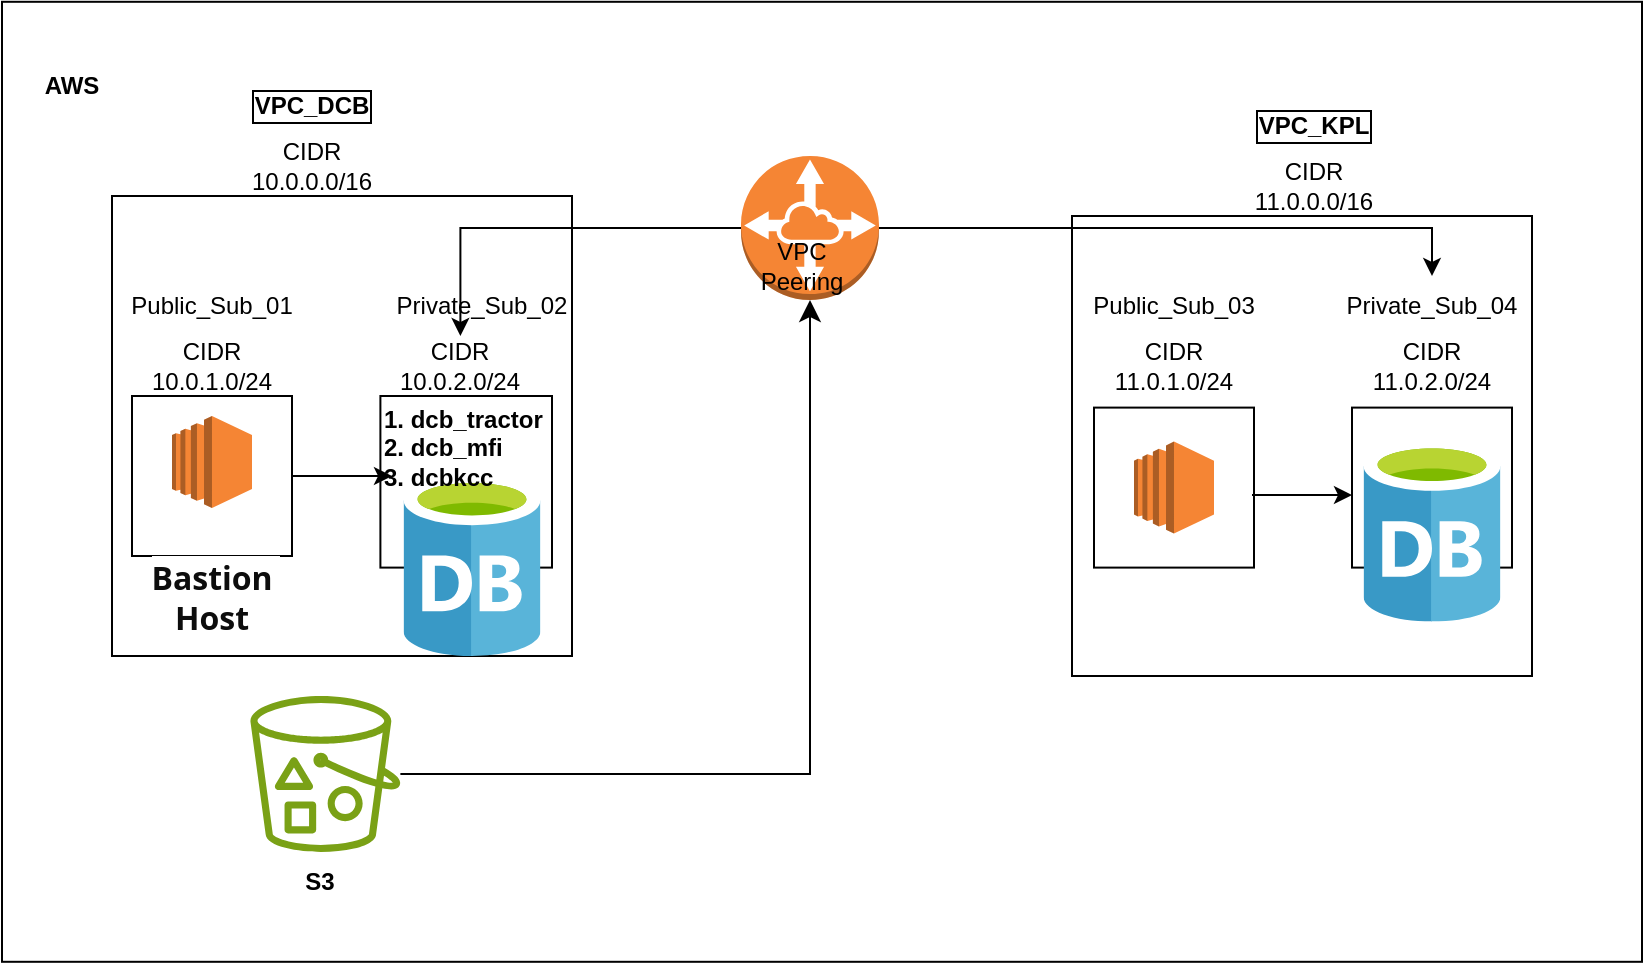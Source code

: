 <mxfile version="24.0.1" type="github">
  <diagram name="Page-1" id="IBPvxLv83GTxg_9n_9WU">
    <mxGraphModel dx="1050" dy="1657" grid="1" gridSize="10" guides="1" tooltips="1" connect="1" arrows="1" fold="1" page="1" pageScale="1" pageWidth="850" pageHeight="1100" math="0" shadow="0">
      <root>
        <mxCell id="0" />
        <mxCell id="1" parent="0" />
        <mxCell id="m0E7zJEo_Vb_Z7S2xzdE-9" value="" style="whiteSpace=wrap;html=1;" vertex="1" parent="1">
          <mxGeometry x="15" y="-47.1" width="820" height="480" as="geometry" />
        </mxCell>
        <mxCell id="m0E7zJEo_Vb_Z7S2xzdE-2" value="" style="whiteSpace=wrap;html=1;aspect=fixed;" vertex="1" parent="1">
          <mxGeometry x="550" y="60" width="230" height="230" as="geometry" />
        </mxCell>
        <object label="" id="m0E7zJEo_Vb_Z7S2xzdE-1">
          <mxCell style="whiteSpace=wrap;html=1;aspect=fixed;" vertex="1" parent="1">
            <mxGeometry x="70" y="50" width="230" height="230" as="geometry" />
          </mxCell>
        </object>
        <mxCell id="m0E7zJEo_Vb_Z7S2xzdE-11" value="&lt;b&gt;AWS&lt;/b&gt;" style="text;strokeColor=none;align=center;fillColor=none;html=1;verticalAlign=middle;whiteSpace=wrap;rounded=0;" vertex="1" parent="1">
          <mxGeometry x="20" y="-20" width="60" height="30" as="geometry" />
        </mxCell>
        <mxCell id="m0E7zJEo_Vb_Z7S2xzdE-12" value="VPC_DCB" style="text;strokeColor=none;align=center;fillColor=none;html=1;verticalAlign=middle;whiteSpace=wrap;rounded=0;fontStyle=1;labelBorderColor=default;" vertex="1" parent="1">
          <mxGeometry x="140" y="-10" width="60" height="30" as="geometry" />
        </mxCell>
        <mxCell id="m0E7zJEo_Vb_Z7S2xzdE-13" value="VPC_KPL" style="text;strokeColor=none;align=center;fillColor=none;html=1;verticalAlign=middle;whiteSpace=wrap;rounded=0;fontStyle=1;labelBorderColor=default;" vertex="1" parent="1">
          <mxGeometry x="641" width="60" height="30" as="geometry" />
        </mxCell>
        <mxCell id="m0E7zJEo_Vb_Z7S2xzdE-14" value="" style="whiteSpace=wrap;html=1;aspect=fixed;" vertex="1" parent="1">
          <mxGeometry x="80" y="150" width="80" height="80" as="geometry" />
        </mxCell>
        <mxCell id="m0E7zJEo_Vb_Z7S2xzdE-26" value="" style="edgeStyle=orthogonalEdgeStyle;rounded=0;orthogonalLoop=1;jettySize=auto;html=1;" edge="1" parent="1" source="m0E7zJEo_Vb_Z7S2xzdE-15" target="m0E7zJEo_Vb_Z7S2xzdE-25">
          <mxGeometry relative="1" as="geometry" />
        </mxCell>
        <mxCell id="m0E7zJEo_Vb_Z7S2xzdE-15" value="" style="whiteSpace=wrap;html=1;aspect=fixed;" vertex="1" parent="1">
          <mxGeometry x="204.2" y="150" width="85.8" height="85.8" as="geometry" />
        </mxCell>
        <mxCell id="m0E7zJEo_Vb_Z7S2xzdE-16" value="Public_Sub_01" style="text;strokeColor=none;align=center;fillColor=none;html=1;verticalAlign=middle;whiteSpace=wrap;rounded=0;" vertex="1" parent="1">
          <mxGeometry x="90" y="90" width="60" height="30" as="geometry" />
        </mxCell>
        <mxCell id="m0E7zJEo_Vb_Z7S2xzdE-17" value="Private_Sub_02" style="text;strokeColor=none;align=center;fillColor=none;html=1;verticalAlign=middle;whiteSpace=wrap;rounded=0;" vertex="1" parent="1">
          <mxGeometry x="220" y="90" width="70" height="30" as="geometry" />
        </mxCell>
        <mxCell id="m0E7zJEo_Vb_Z7S2xzdE-18" value="" style="whiteSpace=wrap;html=1;aspect=fixed;" vertex="1" parent="1">
          <mxGeometry x="561" y="155.8" width="80" height="80" as="geometry" />
        </mxCell>
        <mxCell id="m0E7zJEo_Vb_Z7S2xzdE-19" value="Public_Sub_03" style="text;strokeColor=none;align=center;fillColor=none;html=1;verticalAlign=middle;whiteSpace=wrap;rounded=0;" vertex="1" parent="1">
          <mxGeometry x="571" y="90" width="60" height="30" as="geometry" />
        </mxCell>
        <mxCell id="m0E7zJEo_Vb_Z7S2xzdE-20" value="" style="whiteSpace=wrap;html=1;aspect=fixed;" vertex="1" parent="1">
          <mxGeometry x="690" y="155.8" width="80" height="80" as="geometry" />
        </mxCell>
        <mxCell id="m0E7zJEo_Vb_Z7S2xzdE-21" value="Private_Sub_04" style="text;strokeColor=none;align=center;fillColor=none;html=1;verticalAlign=middle;whiteSpace=wrap;rounded=0;" vertex="1" parent="1">
          <mxGeometry x="700" y="90" width="60" height="30" as="geometry" />
        </mxCell>
        <mxCell id="m0E7zJEo_Vb_Z7S2xzdE-22" value="" style="sketch=0;outlineConnect=0;fontColor=#232F3E;gradientColor=none;fillColor=#7AA116;strokeColor=none;dashed=0;verticalLabelPosition=bottom;verticalAlign=top;align=center;html=1;fontSize=12;fontStyle=0;aspect=fixed;pointerEvents=1;shape=mxgraph.aws4.bucket_with_objects;" vertex="1" parent="1">
          <mxGeometry x="139.2" y="300" width="75" height="78" as="geometry" />
        </mxCell>
        <mxCell id="m0E7zJEo_Vb_Z7S2xzdE-25" value="" style="image;sketch=0;aspect=fixed;html=1;points=[];align=center;fontSize=12;image=img/lib/mscae/Database_General.svg;" vertex="1" parent="1">
          <mxGeometry x="215.8" y="190" width="68.4" height="90" as="geometry" />
        </mxCell>
        <mxCell id="m0E7zJEo_Vb_Z7S2xzdE-27" value="&lt;b&gt;1. dcb_tractor&lt;/b&gt;&lt;div&gt;&lt;b&gt;2.&amp;nbsp;dcb_mfi&lt;/b&gt;&lt;/div&gt;&lt;div&gt;&lt;b&gt;3.&amp;nbsp;dcbkcc&lt;/b&gt;&lt;/div&gt;&lt;div&gt;&lt;br&gt;&lt;/div&gt;" style="text;strokeColor=none;align=left;fillColor=none;html=1;verticalAlign=middle;whiteSpace=wrap;rounded=0;" vertex="1" parent="1">
          <mxGeometry x="204.2" y="153" width="95.8" height="60" as="geometry" />
        </mxCell>
        <mxCell id="m0E7zJEo_Vb_Z7S2xzdE-28" value="" style="outlineConnect=0;dashed=0;verticalLabelPosition=bottom;verticalAlign=top;align=center;html=1;shape=mxgraph.aws3.ec2;fillColor=#F58534;gradientColor=none;" vertex="1" parent="1">
          <mxGeometry x="100" y="160" width="40" height="46" as="geometry" />
        </mxCell>
        <mxCell id="m0E7zJEo_Vb_Z7S2xzdE-29" value="" style="endArrow=classic;html=1;rounded=0;exitX=1;exitY=0.5;exitDx=0;exitDy=0;" edge="1" parent="1" source="m0E7zJEo_Vb_Z7S2xzdE-14">
          <mxGeometry width="50" height="50" relative="1" as="geometry">
            <mxPoint x="450" y="200" as="sourcePoint" />
            <mxPoint x="210" y="190" as="targetPoint" />
          </mxGeometry>
        </mxCell>
        <mxCell id="m0E7zJEo_Vb_Z7S2xzdE-34" value="" style="edgeStyle=orthogonalEdgeStyle;rounded=0;orthogonalLoop=1;jettySize=auto;html=1;entryX=0.5;entryY=0;entryDx=0;entryDy=0;" edge="1" parent="1" source="m0E7zJEo_Vb_Z7S2xzdE-30" target="m0E7zJEo_Vb_Z7S2xzdE-21">
          <mxGeometry relative="1" as="geometry" />
        </mxCell>
        <mxCell id="m0E7zJEo_Vb_Z7S2xzdE-30" value="" style="outlineConnect=0;dashed=0;verticalLabelPosition=bottom;verticalAlign=top;align=center;html=1;shape=mxgraph.aws3.vpc_peering;fillColor=#F58534;gradientColor=none;" vertex="1" parent="1">
          <mxGeometry x="384.5" y="30" width="69" height="72" as="geometry" />
        </mxCell>
        <mxCell id="m0E7zJEo_Vb_Z7S2xzdE-35" value="" style="outlineConnect=0;dashed=0;verticalLabelPosition=bottom;verticalAlign=top;align=center;html=1;shape=mxgraph.aws3.ec2;fillColor=#F58534;gradientColor=none;" vertex="1" parent="1">
          <mxGeometry x="581" y="172.8" width="40" height="46" as="geometry" />
        </mxCell>
        <mxCell id="m0E7zJEo_Vb_Z7S2xzdE-36" value="VPC Peering" style="text;strokeColor=none;align=center;fillColor=none;html=1;verticalAlign=middle;whiteSpace=wrap;rounded=0;" vertex="1" parent="1">
          <mxGeometry x="384.5" y="70" width="60" height="30" as="geometry" />
        </mxCell>
        <mxCell id="m0E7zJEo_Vb_Z7S2xzdE-37" value="CIDR 10.0.0.0/16" style="text;strokeColor=none;align=center;fillColor=none;html=1;verticalAlign=middle;whiteSpace=wrap;rounded=0;" vertex="1" parent="1">
          <mxGeometry x="140" y="20" width="60" height="30" as="geometry" />
        </mxCell>
        <mxCell id="m0E7zJEo_Vb_Z7S2xzdE-38" value="CIDR 11.0.0.0/16" style="text;strokeColor=none;align=center;fillColor=none;html=1;verticalAlign=middle;whiteSpace=wrap;rounded=0;" vertex="1" parent="1">
          <mxGeometry x="641" y="30" width="60" height="30" as="geometry" />
        </mxCell>
        <mxCell id="m0E7zJEo_Vb_Z7S2xzdE-39" value="CIDR 10.0.1.0/24" style="text;strokeColor=none;align=center;fillColor=none;html=1;verticalAlign=middle;whiteSpace=wrap;rounded=0;" vertex="1" parent="1">
          <mxGeometry x="90" y="120" width="60" height="30" as="geometry" />
        </mxCell>
        <mxCell id="m0E7zJEo_Vb_Z7S2xzdE-41" value="CIDR 11.0.2.0/24" style="text;strokeColor=none;align=center;fillColor=none;html=1;verticalAlign=middle;whiteSpace=wrap;rounded=0;" vertex="1" parent="1">
          <mxGeometry x="700" y="120" width="60" height="30" as="geometry" />
        </mxCell>
        <mxCell id="m0E7zJEo_Vb_Z7S2xzdE-43" value="" style="edgeStyle=orthogonalEdgeStyle;rounded=0;orthogonalLoop=1;jettySize=auto;html=1;" edge="1" parent="1" source="m0E7zJEo_Vb_Z7S2xzdE-30" target="m0E7zJEo_Vb_Z7S2xzdE-42">
          <mxGeometry relative="1" as="geometry">
            <mxPoint x="380" y="24" as="sourcePoint" />
            <mxPoint x="255" y="80" as="targetPoint" />
          </mxGeometry>
        </mxCell>
        <mxCell id="m0E7zJEo_Vb_Z7S2xzdE-42" value="CIDR 10.0.2.0/24" style="text;strokeColor=none;align=center;fillColor=none;html=1;verticalAlign=middle;whiteSpace=wrap;rounded=0;" vertex="1" parent="1">
          <mxGeometry x="214.2" y="120" width="60" height="30" as="geometry" />
        </mxCell>
        <mxCell id="m0E7zJEo_Vb_Z7S2xzdE-44" value="CIDR 11.0.1.0/24" style="text;strokeColor=none;align=center;fillColor=none;html=1;verticalAlign=middle;whiteSpace=wrap;rounded=0;" vertex="1" parent="1">
          <mxGeometry x="571" y="120" width="60" height="30" as="geometry" />
        </mxCell>
        <mxCell id="m0E7zJEo_Vb_Z7S2xzdE-47" value="&lt;span style=&quot;color: rgb(13, 13, 13); font-family: Söhne, ui-sans-serif, system-ui, -apple-system, &amp;quot;Segoe UI&amp;quot;, Roboto, Ubuntu, Cantarell, &amp;quot;Noto Sans&amp;quot;, sans-serif, &amp;quot;Helvetica Neue&amp;quot;, Arial, &amp;quot;Apple Color Emoji&amp;quot;, &amp;quot;Segoe UI Emoji&amp;quot;, &amp;quot;Segoe UI Symbol&amp;quot;, &amp;quot;Noto Color Emoji&amp;quot;; font-size: 16px; text-align: start; white-space-collapse: preserve; background-color: rgb(255, 255, 255);&quot;&gt;&lt;b&gt;Bastion Host&lt;/b&gt;&lt;/span&gt;" style="text;strokeColor=none;align=center;fillColor=none;html=1;verticalAlign=middle;whiteSpace=wrap;rounded=0;" vertex="1" parent="1">
          <mxGeometry x="90" y="235.8" width="60" height="30" as="geometry" />
        </mxCell>
        <mxCell id="m0E7zJEo_Vb_Z7S2xzdE-48" value="" style="image;sketch=0;aspect=fixed;html=1;points=[];align=center;fontSize=12;image=img/lib/mscae/Database_General.svg;" vertex="1" parent="1">
          <mxGeometry x="695.8" y="172.8" width="68.4" height="90" as="geometry" />
        </mxCell>
        <mxCell id="m0E7zJEo_Vb_Z7S2xzdE-50" value="" style="edgeStyle=segmentEdgeStyle;endArrow=classic;html=1;curved=0;rounded=0;endSize=8;startSize=8;" edge="1" parent="1" source="m0E7zJEo_Vb_Z7S2xzdE-22" target="m0E7zJEo_Vb_Z7S2xzdE-30">
          <mxGeometry width="50" height="50" relative="1" as="geometry">
            <mxPoint x="360" y="364" as="sourcePoint" />
            <mxPoint x="410" y="314" as="targetPoint" />
          </mxGeometry>
        </mxCell>
        <mxCell id="m0E7zJEo_Vb_Z7S2xzdE-51" value="" style="endArrow=classic;html=1;rounded=0;exitX=1;exitY=0.5;exitDx=0;exitDy=0;" edge="1" parent="1">
          <mxGeometry width="50" height="50" relative="1" as="geometry">
            <mxPoint x="640" y="199.5" as="sourcePoint" />
            <mxPoint x="690" y="199.5" as="targetPoint" />
          </mxGeometry>
        </mxCell>
        <mxCell id="m0E7zJEo_Vb_Z7S2xzdE-52" value="S3" style="text;strokeColor=none;align=center;fillColor=none;html=1;verticalAlign=middle;whiteSpace=wrap;rounded=0;fontStyle=1" vertex="1" parent="1">
          <mxGeometry x="144.2" y="378" width="60" height="30" as="geometry" />
        </mxCell>
      </root>
    </mxGraphModel>
  </diagram>
</mxfile>
